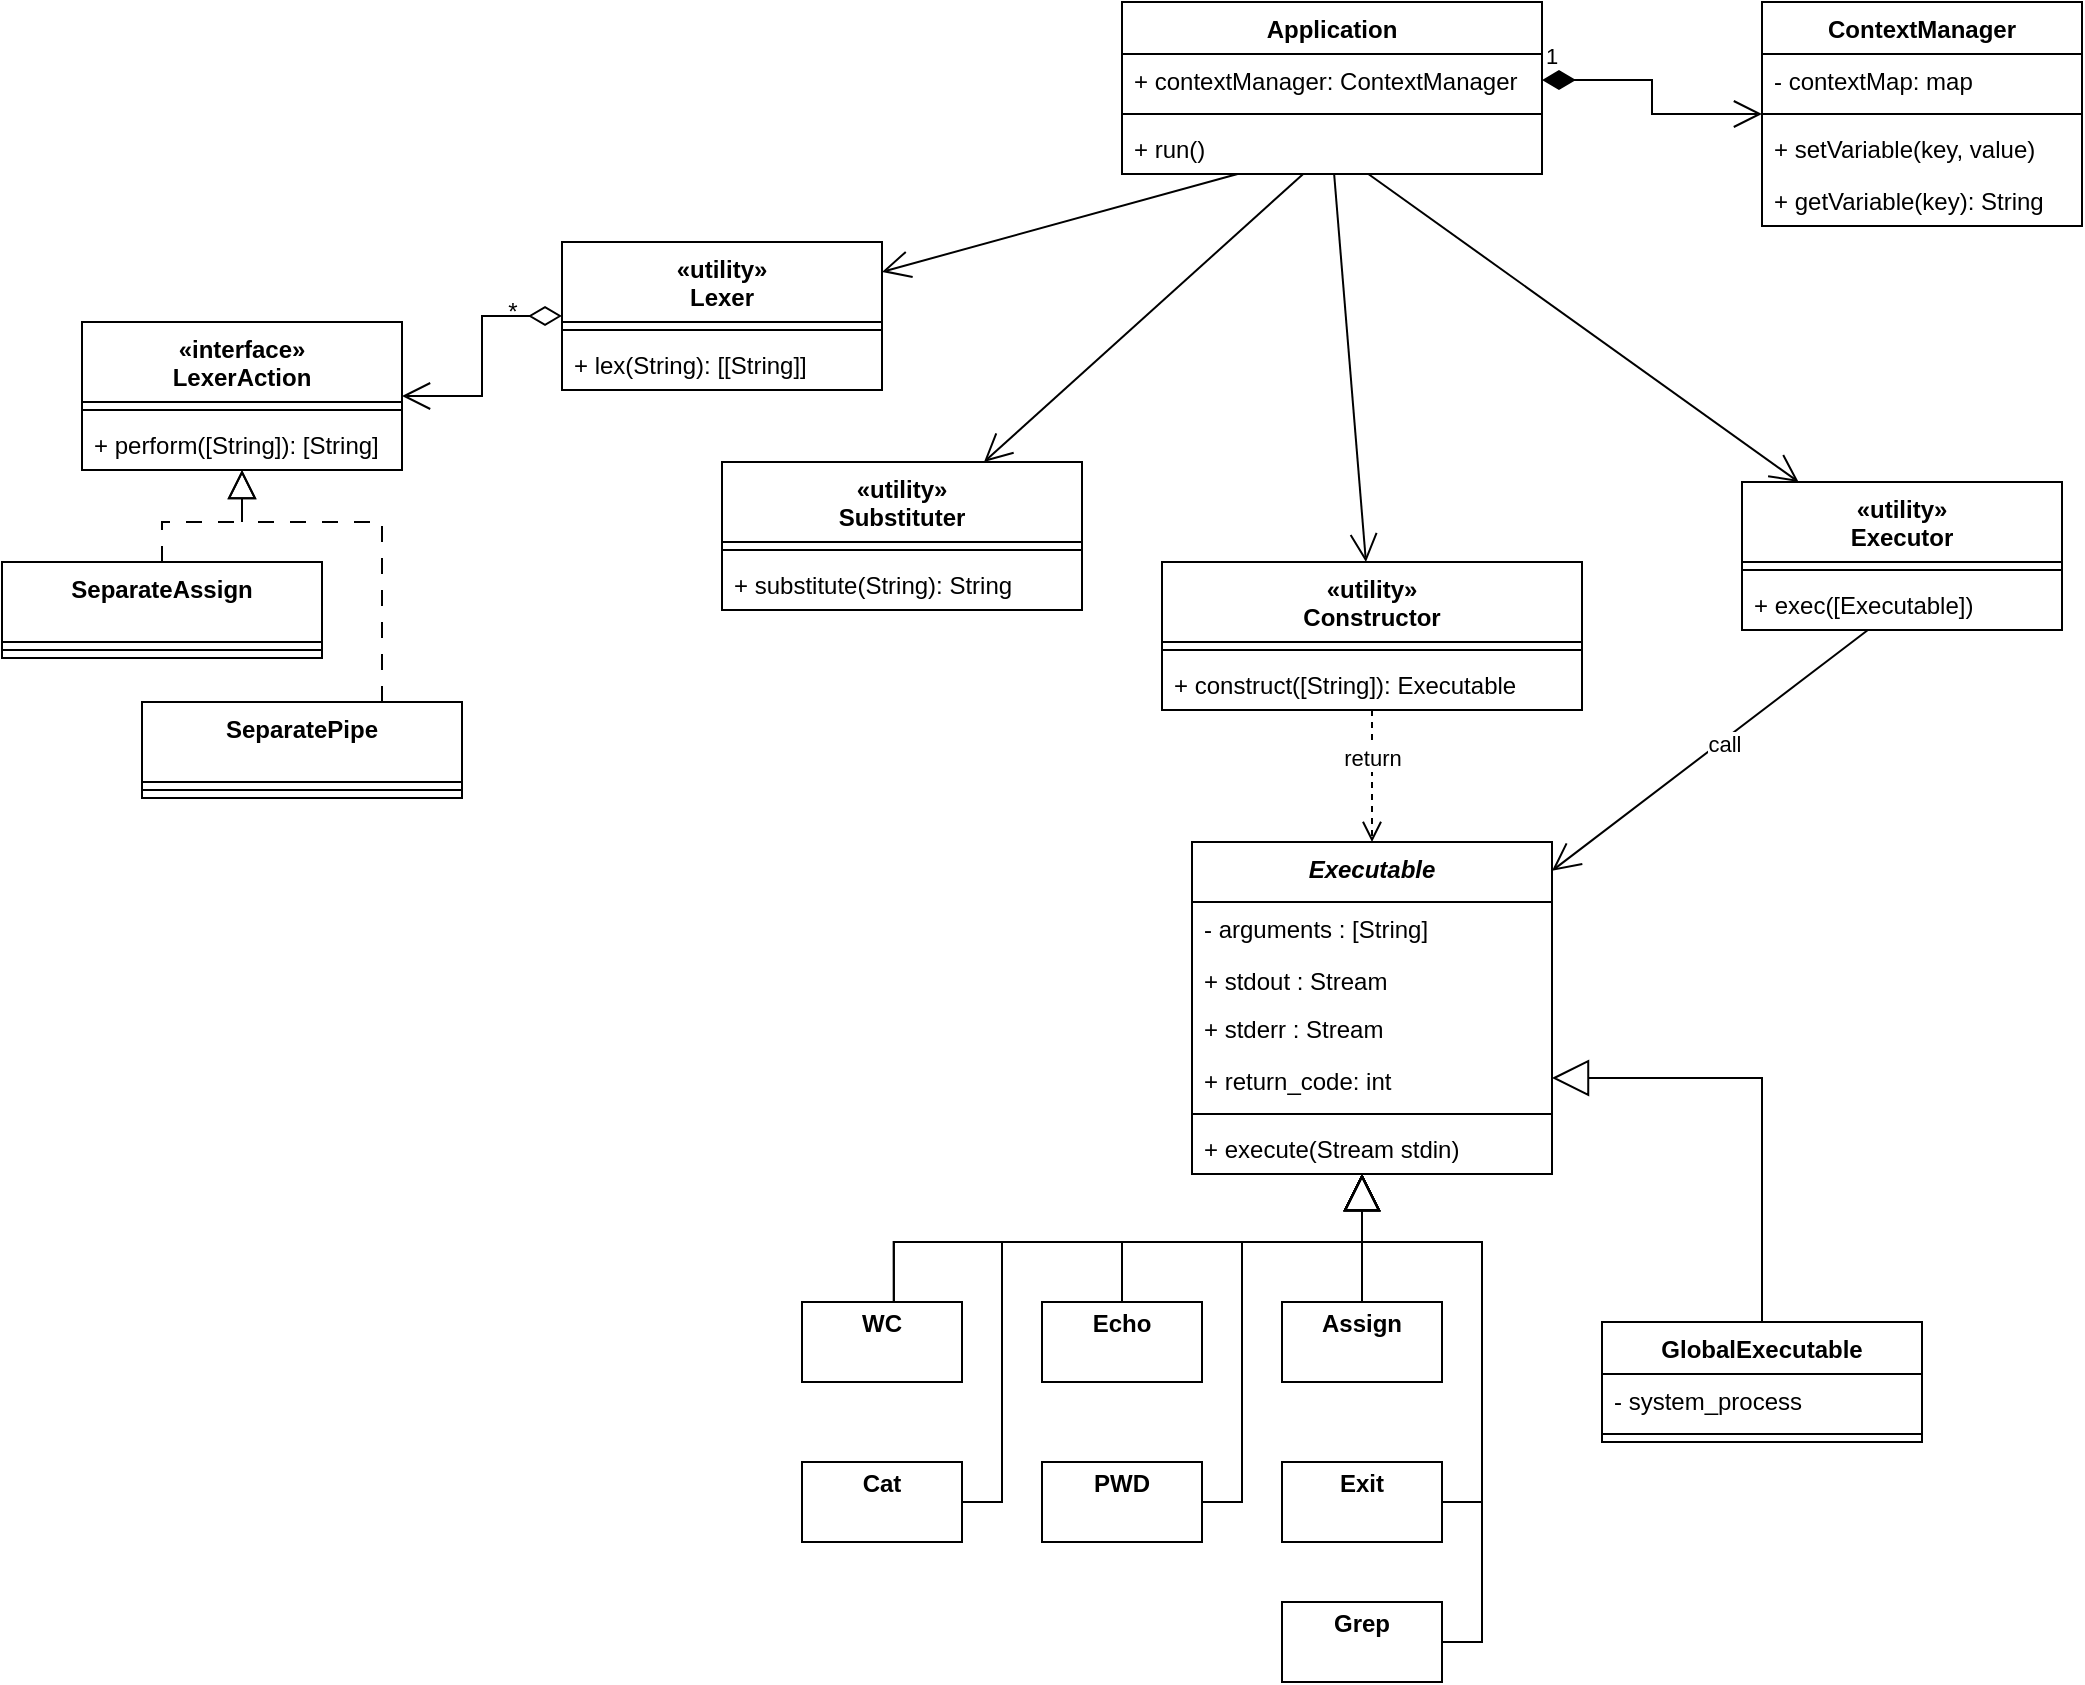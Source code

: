 <mxfile version="21.0.8" type="github">
  <diagram name="Page-1" id="c4acf3e9-155e-7222-9cf6-157b1a14988f">
    <mxGraphModel dx="1663" dy="1190" grid="1" gridSize="10" guides="1" tooltips="1" connect="1" arrows="1" fold="1" page="1" pageScale="1" pageWidth="850" pageHeight="1100" background="none" math="0" shadow="0">
      <root>
        <mxCell id="0" />
        <mxCell id="1" parent="0" />
        <mxCell id="Ps_EMhDIZoAq7-vSNueT-5" value="ContextManager" style="swimlane;fontStyle=1;align=center;verticalAlign=top;childLayout=stackLayout;horizontal=1;startSize=26;horizontalStack=0;resizeParent=1;resizeParentMax=0;resizeLast=0;collapsible=1;marginBottom=0;" parent="1" vertex="1">
          <mxGeometry x="640" y="120" width="160" height="112" as="geometry" />
        </mxCell>
        <mxCell id="Ps_EMhDIZoAq7-vSNueT-6" value="- contextMap: map" style="text;strokeColor=none;fillColor=none;align=left;verticalAlign=top;spacingLeft=4;spacingRight=4;overflow=hidden;rotatable=0;points=[[0,0.5],[1,0.5]];portConstraint=eastwest;" parent="Ps_EMhDIZoAq7-vSNueT-5" vertex="1">
          <mxGeometry y="26" width="160" height="26" as="geometry" />
        </mxCell>
        <mxCell id="Ps_EMhDIZoAq7-vSNueT-7" value="" style="line;strokeWidth=1;fillColor=none;align=left;verticalAlign=middle;spacingTop=-1;spacingLeft=3;spacingRight=3;rotatable=0;labelPosition=right;points=[];portConstraint=eastwest;strokeColor=inherit;" parent="Ps_EMhDIZoAq7-vSNueT-5" vertex="1">
          <mxGeometry y="52" width="160" height="8" as="geometry" />
        </mxCell>
        <mxCell id="Ps_EMhDIZoAq7-vSNueT-8" value="+ setVariable(key, value)" style="text;strokeColor=none;fillColor=none;align=left;verticalAlign=top;spacingLeft=4;spacingRight=4;overflow=hidden;rotatable=0;points=[[0,0.5],[1,0.5]];portConstraint=eastwest;" parent="Ps_EMhDIZoAq7-vSNueT-5" vertex="1">
          <mxGeometry y="60" width="160" height="26" as="geometry" />
        </mxCell>
        <mxCell id="Ps_EMhDIZoAq7-vSNueT-9" value="+ getVariable(key): String" style="text;strokeColor=none;fillColor=none;align=left;verticalAlign=top;spacingLeft=4;spacingRight=4;overflow=hidden;rotatable=0;points=[[0,0.5],[1,0.5]];portConstraint=eastwest;" parent="Ps_EMhDIZoAq7-vSNueT-5" vertex="1">
          <mxGeometry y="86" width="160" height="26" as="geometry" />
        </mxCell>
        <mxCell id="Ps_EMhDIZoAq7-vSNueT-10" value="Application" style="swimlane;fontStyle=1;align=center;verticalAlign=top;childLayout=stackLayout;horizontal=1;startSize=26;horizontalStack=0;resizeParent=1;resizeParentMax=0;resizeLast=0;collapsible=1;marginBottom=0;" parent="1" vertex="1">
          <mxGeometry x="320" y="120" width="210" height="86" as="geometry" />
        </mxCell>
        <mxCell id="Ps_EMhDIZoAq7-vSNueT-11" value="+ contextManager: ContextManager" style="text;strokeColor=none;fillColor=none;align=left;verticalAlign=top;spacingLeft=4;spacingRight=4;overflow=hidden;rotatable=0;points=[[0,0.5],[1,0.5]];portConstraint=eastwest;" parent="Ps_EMhDIZoAq7-vSNueT-10" vertex="1">
          <mxGeometry y="26" width="210" height="26" as="geometry" />
        </mxCell>
        <mxCell id="Ps_EMhDIZoAq7-vSNueT-12" value="" style="line;strokeWidth=1;fillColor=none;align=left;verticalAlign=middle;spacingTop=-1;spacingLeft=3;spacingRight=3;rotatable=0;labelPosition=right;points=[];portConstraint=eastwest;strokeColor=inherit;" parent="Ps_EMhDIZoAq7-vSNueT-10" vertex="1">
          <mxGeometry y="52" width="210" height="8" as="geometry" />
        </mxCell>
        <mxCell id="Ps_EMhDIZoAq7-vSNueT-13" value="+ run()" style="text;strokeColor=none;fillColor=none;align=left;verticalAlign=top;spacingLeft=4;spacingRight=4;overflow=hidden;rotatable=0;points=[[0,0.5],[1,0.5]];portConstraint=eastwest;" parent="Ps_EMhDIZoAq7-vSNueT-10" vertex="1">
          <mxGeometry y="60" width="210" height="26" as="geometry" />
        </mxCell>
        <mxCell id="Ps_EMhDIZoAq7-vSNueT-14" value="«utility»&#xa;Lexer" style="swimlane;fontStyle=1;align=center;verticalAlign=top;childLayout=stackLayout;horizontal=1;startSize=40;horizontalStack=0;resizeParent=1;resizeParentMax=0;resizeLast=0;collapsible=1;marginBottom=0;" parent="1" vertex="1">
          <mxGeometry x="40" y="240" width="160" height="74" as="geometry" />
        </mxCell>
        <mxCell id="Ps_EMhDIZoAq7-vSNueT-16" value="" style="line;strokeWidth=1;fillColor=none;align=left;verticalAlign=middle;spacingTop=-1;spacingLeft=3;spacingRight=3;rotatable=0;labelPosition=right;points=[];portConstraint=eastwest;strokeColor=inherit;" parent="Ps_EMhDIZoAq7-vSNueT-14" vertex="1">
          <mxGeometry y="40" width="160" height="8" as="geometry" />
        </mxCell>
        <mxCell id="Ps_EMhDIZoAq7-vSNueT-17" value="+ lex(String): [[String]]" style="text;strokeColor=none;fillColor=none;align=left;verticalAlign=top;spacingLeft=4;spacingRight=4;overflow=hidden;rotatable=0;points=[[0,0.5],[1,0.5]];portConstraint=eastwest;" parent="Ps_EMhDIZoAq7-vSNueT-14" vertex="1">
          <mxGeometry y="48" width="160" height="26" as="geometry" />
        </mxCell>
        <mxCell id="Ps_EMhDIZoAq7-vSNueT-18" value="«utility»&#xa;Substituter" style="swimlane;fontStyle=1;align=center;verticalAlign=top;childLayout=stackLayout;horizontal=1;startSize=40;horizontalStack=0;resizeParent=1;resizeParentMax=0;resizeLast=0;collapsible=1;marginBottom=0;" parent="1" vertex="1">
          <mxGeometry x="120" y="350" width="180" height="74" as="geometry" />
        </mxCell>
        <mxCell id="Ps_EMhDIZoAq7-vSNueT-20" value="" style="line;strokeWidth=1;fillColor=none;align=left;verticalAlign=middle;spacingTop=-1;spacingLeft=3;spacingRight=3;rotatable=0;labelPosition=right;points=[];portConstraint=eastwest;strokeColor=inherit;" parent="Ps_EMhDIZoAq7-vSNueT-18" vertex="1">
          <mxGeometry y="40" width="180" height="8" as="geometry" />
        </mxCell>
        <mxCell id="Ps_EMhDIZoAq7-vSNueT-21" value="+ substitute(String): String" style="text;strokeColor=none;fillColor=none;align=left;verticalAlign=top;spacingLeft=4;spacingRight=4;overflow=hidden;rotatable=0;points=[[0,0.5],[1,0.5]];portConstraint=eastwest;" parent="Ps_EMhDIZoAq7-vSNueT-18" vertex="1">
          <mxGeometry y="48" width="180" height="26" as="geometry" />
        </mxCell>
        <mxCell id="Ps_EMhDIZoAq7-vSNueT-22" value="«utility»&#xa;Constructor" style="swimlane;fontStyle=1;align=center;verticalAlign=top;childLayout=stackLayout;horizontal=1;startSize=40;horizontalStack=0;resizeParent=1;resizeParentMax=0;resizeLast=0;collapsible=1;marginBottom=0;" parent="1" vertex="1">
          <mxGeometry x="340" y="400" width="210" height="74" as="geometry" />
        </mxCell>
        <mxCell id="Ps_EMhDIZoAq7-vSNueT-24" value="" style="line;strokeWidth=1;fillColor=none;align=left;verticalAlign=middle;spacingTop=-1;spacingLeft=3;spacingRight=3;rotatable=0;labelPosition=right;points=[];portConstraint=eastwest;strokeColor=inherit;" parent="Ps_EMhDIZoAq7-vSNueT-22" vertex="1">
          <mxGeometry y="40" width="210" height="8" as="geometry" />
        </mxCell>
        <mxCell id="Ps_EMhDIZoAq7-vSNueT-25" value="+ construct([String]): Executable" style="text;strokeColor=none;fillColor=none;align=left;verticalAlign=top;spacingLeft=4;spacingRight=4;overflow=hidden;rotatable=0;points=[[0,0.5],[1,0.5]];portConstraint=eastwest;" parent="Ps_EMhDIZoAq7-vSNueT-22" vertex="1">
          <mxGeometry y="48" width="210" height="26" as="geometry" />
        </mxCell>
        <mxCell id="Ps_EMhDIZoAq7-vSNueT-26" value="Executable" style="swimlane;fontStyle=3;align=center;verticalAlign=top;childLayout=stackLayout;horizontal=1;startSize=30;horizontalStack=0;resizeParent=1;resizeParentMax=0;resizeLast=0;collapsible=1;marginBottom=0;" parent="1" vertex="1">
          <mxGeometry x="355" y="540" width="180" height="166" as="geometry" />
        </mxCell>
        <mxCell id="Ps_EMhDIZoAq7-vSNueT-32" value="- arguments : [String]" style="text;strokeColor=none;fillColor=none;align=left;verticalAlign=top;spacingLeft=4;spacingRight=4;overflow=hidden;rotatable=0;points=[[0,0.5],[1,0.5]];portConstraint=eastwest;" parent="Ps_EMhDIZoAq7-vSNueT-26" vertex="1">
          <mxGeometry y="30" width="180" height="26" as="geometry" />
        </mxCell>
        <mxCell id="j12_i2PCOQDTPFTEPJDZ-3" value="+ stdout : Stream" style="text;strokeColor=none;fillColor=none;align=left;verticalAlign=top;spacingLeft=4;spacingRight=4;overflow=hidden;rotatable=0;points=[[0,0.5],[1,0.5]];portConstraint=eastwest;" parent="Ps_EMhDIZoAq7-vSNueT-26" vertex="1">
          <mxGeometry y="56" width="180" height="24" as="geometry" />
        </mxCell>
        <mxCell id="UxiabnuLhHAD857Y_fqr-1" value="+ stderr : Stream" style="text;strokeColor=none;fillColor=none;align=left;verticalAlign=top;spacingLeft=4;spacingRight=4;overflow=hidden;rotatable=0;points=[[0,0.5],[1,0.5]];portConstraint=eastwest;" parent="Ps_EMhDIZoAq7-vSNueT-26" vertex="1">
          <mxGeometry y="80" width="180" height="26" as="geometry" />
        </mxCell>
        <mxCell id="j12_i2PCOQDTPFTEPJDZ-1" value="+ return_code: int" style="text;strokeColor=none;fillColor=none;align=left;verticalAlign=top;spacingLeft=4;spacingRight=4;overflow=hidden;rotatable=0;points=[[0,0.5],[1,0.5]];portConstraint=eastwest;" parent="Ps_EMhDIZoAq7-vSNueT-26" vertex="1">
          <mxGeometry y="106" width="180" height="26" as="geometry" />
        </mxCell>
        <mxCell id="Ps_EMhDIZoAq7-vSNueT-28" value="" style="line;strokeWidth=1;fillColor=none;align=left;verticalAlign=middle;spacingTop=-1;spacingLeft=3;spacingRight=3;rotatable=0;labelPosition=right;points=[];portConstraint=eastwest;strokeColor=inherit;" parent="Ps_EMhDIZoAq7-vSNueT-26" vertex="1">
          <mxGeometry y="132" width="180" height="8" as="geometry" />
        </mxCell>
        <mxCell id="Ps_EMhDIZoAq7-vSNueT-29" value="+ execute(Stream stdin)" style="text;strokeColor=none;fillColor=none;align=left;verticalAlign=top;spacingLeft=4;spacingRight=4;overflow=hidden;rotatable=0;points=[[0,0.5],[1,0.5]];portConstraint=eastwest;" parent="Ps_EMhDIZoAq7-vSNueT-26" vertex="1">
          <mxGeometry y="140" width="180" height="26" as="geometry" />
        </mxCell>
        <mxCell id="Ps_EMhDIZoAq7-vSNueT-36" value="&lt;p style=&quot;margin:0px;margin-top:4px;text-align:center;&quot;&gt;&lt;b&gt;WC&lt;/b&gt;&lt;/p&gt;" style="verticalAlign=top;align=left;overflow=fill;fontSize=12;fontFamily=Helvetica;html=1;" parent="1" vertex="1">
          <mxGeometry x="160" y="770" width="80" height="40" as="geometry" />
        </mxCell>
        <mxCell id="Ps_EMhDIZoAq7-vSNueT-37" value="&lt;p style=&quot;margin:0px;margin-top:4px;text-align:center;&quot;&gt;&lt;b&gt;Echo&lt;/b&gt;&lt;/p&gt;" style="verticalAlign=top;align=left;overflow=fill;fontSize=12;fontFamily=Helvetica;html=1;" parent="1" vertex="1">
          <mxGeometry x="280" y="770" width="80" height="40" as="geometry" />
        </mxCell>
        <mxCell id="Ps_EMhDIZoAq7-vSNueT-38" value="&lt;p style=&quot;margin:0px;margin-top:4px;text-align:center;&quot;&gt;&lt;b&gt;Cat&lt;/b&gt;&lt;/p&gt;" style="verticalAlign=top;align=left;overflow=fill;fontSize=12;fontFamily=Helvetica;html=1;" parent="1" vertex="1">
          <mxGeometry x="160" y="850" width="80" height="40" as="geometry" />
        </mxCell>
        <mxCell id="Ps_EMhDIZoAq7-vSNueT-39" value="&lt;p style=&quot;margin:0px;margin-top:4px;text-align:center;&quot;&gt;&lt;b&gt;PWD&lt;/b&gt;&lt;/p&gt;" style="verticalAlign=top;align=left;overflow=fill;fontSize=12;fontFamily=Helvetica;html=1;" parent="1" vertex="1">
          <mxGeometry x="280" y="850" width="80" height="40" as="geometry" />
        </mxCell>
        <mxCell id="Ps_EMhDIZoAq7-vSNueT-41" value="&lt;p style=&quot;margin:0px;margin-top:4px;text-align:center;&quot;&gt;&lt;b&gt;Exit&lt;/b&gt;&lt;/p&gt;" style="verticalAlign=top;align=left;overflow=fill;fontSize=12;fontFamily=Helvetica;html=1;" parent="1" vertex="1">
          <mxGeometry x="400" y="850" width="80" height="40" as="geometry" />
        </mxCell>
        <mxCell id="Ps_EMhDIZoAq7-vSNueT-42" value="&lt;p style=&quot;margin:0px;margin-top:4px;text-align:center;&quot;&gt;&lt;b&gt;Assign&lt;/b&gt;&lt;/p&gt;" style="verticalAlign=top;align=left;overflow=fill;fontSize=12;fontFamily=Helvetica;html=1;" parent="1" vertex="1">
          <mxGeometry x="400" y="770" width="80" height="40" as="geometry" />
        </mxCell>
        <mxCell id="Ps_EMhDIZoAq7-vSNueT-43" value="GlobalExecutable" style="swimlane;fontStyle=1;align=center;verticalAlign=top;childLayout=stackLayout;horizontal=1;startSize=26;horizontalStack=0;resizeParent=1;resizeParentMax=0;resizeLast=0;collapsible=1;marginBottom=0;" parent="1" vertex="1">
          <mxGeometry x="560" y="780" width="160" height="60" as="geometry" />
        </mxCell>
        <mxCell id="Ps_EMhDIZoAq7-vSNueT-44" value="- system_process" style="text;strokeColor=none;fillColor=none;align=left;verticalAlign=top;spacingLeft=4;spacingRight=4;overflow=hidden;rotatable=0;points=[[0,0.5],[1,0.5]];portConstraint=eastwest;" parent="Ps_EMhDIZoAq7-vSNueT-43" vertex="1">
          <mxGeometry y="26" width="160" height="26" as="geometry" />
        </mxCell>
        <mxCell id="Ps_EMhDIZoAq7-vSNueT-45" value="" style="line;strokeWidth=1;fillColor=none;align=left;verticalAlign=middle;spacingTop=-1;spacingLeft=3;spacingRight=3;rotatable=0;labelPosition=right;points=[];portConstraint=eastwest;strokeColor=inherit;" parent="Ps_EMhDIZoAq7-vSNueT-43" vertex="1">
          <mxGeometry y="52" width="160" height="8" as="geometry" />
        </mxCell>
        <mxCell id="Ps_EMhDIZoAq7-vSNueT-53" value="" style="endArrow=block;endSize=16;endFill=0;html=1;strokeColor=default;exitX=0.574;exitY=-0.003;exitDx=0;exitDy=0;exitPerimeter=0;rounded=0;edgeStyle=orthogonalEdgeStyle;" parent="1" source="Ps_EMhDIZoAq7-vSNueT-36" target="Ps_EMhDIZoAq7-vSNueT-26" edge="1">
          <mxGeometry width="160" relative="1" as="geometry">
            <mxPoint x="190" y="780" as="sourcePoint" />
            <mxPoint x="350" y="780" as="targetPoint" />
            <Array as="points">
              <mxPoint x="206" y="740" />
              <mxPoint x="440" y="740" />
            </Array>
          </mxGeometry>
        </mxCell>
        <mxCell id="Ps_EMhDIZoAq7-vSNueT-54" value="" style="endArrow=block;endSize=16;endFill=0;html=1;strokeColor=default;rounded=0;edgeStyle=orthogonalEdgeStyle;" parent="1" source="Ps_EMhDIZoAq7-vSNueT-38" target="Ps_EMhDIZoAq7-vSNueT-26" edge="1">
          <mxGeometry width="160" relative="1" as="geometry">
            <mxPoint x="216" y="780" as="sourcePoint" />
            <mxPoint x="450" y="730" as="targetPoint" />
            <Array as="points">
              <mxPoint x="260" y="870" />
              <mxPoint x="260" y="740" />
              <mxPoint x="440" y="740" />
            </Array>
          </mxGeometry>
        </mxCell>
        <mxCell id="Ps_EMhDIZoAq7-vSNueT-55" value="" style="endArrow=block;endSize=16;endFill=0;html=1;strokeColor=default;rounded=0;edgeStyle=orthogonalEdgeStyle;" parent="1" source="Ps_EMhDIZoAq7-vSNueT-37" target="Ps_EMhDIZoAq7-vSNueT-26" edge="1">
          <mxGeometry width="160" relative="1" as="geometry">
            <mxPoint x="226" y="790" as="sourcePoint" />
            <mxPoint x="380" y="744" as="targetPoint" />
            <Array as="points">
              <mxPoint x="320" y="740" />
              <mxPoint x="440" y="740" />
            </Array>
          </mxGeometry>
        </mxCell>
        <mxCell id="Ps_EMhDIZoAq7-vSNueT-56" value="" style="endArrow=block;endSize=16;endFill=0;html=1;strokeColor=default;rounded=0;edgeStyle=orthogonalEdgeStyle;" parent="1" source="Ps_EMhDIZoAq7-vSNueT-39" target="Ps_EMhDIZoAq7-vSNueT-26" edge="1">
          <mxGeometry width="160" relative="1" as="geometry">
            <mxPoint x="236" y="800" as="sourcePoint" />
            <mxPoint x="390" y="754" as="targetPoint" />
            <Array as="points">
              <mxPoint x="380" y="870" />
              <mxPoint x="380" y="740" />
              <mxPoint x="440" y="740" />
            </Array>
          </mxGeometry>
        </mxCell>
        <mxCell id="Ps_EMhDIZoAq7-vSNueT-57" value="" style="endArrow=block;endSize=16;endFill=0;html=1;strokeColor=default;rounded=0;edgeStyle=orthogonalEdgeStyle;" parent="1" source="Ps_EMhDIZoAq7-vSNueT-42" target="Ps_EMhDIZoAq7-vSNueT-26" edge="1">
          <mxGeometry width="160" relative="1" as="geometry">
            <mxPoint x="246" y="810" as="sourcePoint" />
            <mxPoint x="400" y="764" as="targetPoint" />
            <Array as="points">
              <mxPoint x="440" y="730" />
              <mxPoint x="440" y="730" />
            </Array>
          </mxGeometry>
        </mxCell>
        <mxCell id="Ps_EMhDIZoAq7-vSNueT-58" value="" style="endArrow=block;endSize=16;endFill=0;html=1;strokeColor=default;rounded=0;edgeStyle=orthogonalEdgeStyle;" parent="1" source="Ps_EMhDIZoAq7-vSNueT-41" target="Ps_EMhDIZoAq7-vSNueT-26" edge="1">
          <mxGeometry width="160" relative="1" as="geometry">
            <mxPoint x="256" y="820" as="sourcePoint" />
            <mxPoint x="410" y="774" as="targetPoint" />
            <Array as="points">
              <mxPoint x="500" y="870" />
              <mxPoint x="500" y="740" />
              <mxPoint x="440" y="740" />
            </Array>
          </mxGeometry>
        </mxCell>
        <mxCell id="Ps_EMhDIZoAq7-vSNueT-59" value="" style="endArrow=block;endSize=16;endFill=0;html=1;strokeColor=default;rounded=0;edgeStyle=orthogonalEdgeStyle;" parent="1" source="Ps_EMhDIZoAq7-vSNueT-43" target="Ps_EMhDIZoAq7-vSNueT-26" edge="1">
          <mxGeometry width="160" relative="1" as="geometry">
            <mxPoint x="266" y="830" as="sourcePoint" />
            <mxPoint x="420" y="784" as="targetPoint" />
            <Array as="points">
              <mxPoint x="640" y="658" />
            </Array>
          </mxGeometry>
        </mxCell>
        <mxCell id="UxiabnuLhHAD857Y_fqr-2" value="«utility»&#xa;Executor" style="swimlane;fontStyle=1;align=center;verticalAlign=top;childLayout=stackLayout;horizontal=1;startSize=40;horizontalStack=0;resizeParent=1;resizeParentMax=0;resizeLast=0;collapsible=1;marginBottom=0;" parent="1" vertex="1">
          <mxGeometry x="630" y="360" width="160" height="74" as="geometry" />
        </mxCell>
        <mxCell id="UxiabnuLhHAD857Y_fqr-4" value="" style="line;strokeWidth=1;fillColor=none;align=left;verticalAlign=middle;spacingTop=-1;spacingLeft=3;spacingRight=3;rotatable=0;labelPosition=right;points=[];portConstraint=eastwest;strokeColor=inherit;" parent="UxiabnuLhHAD857Y_fqr-2" vertex="1">
          <mxGeometry y="40" width="160" height="8" as="geometry" />
        </mxCell>
        <mxCell id="UxiabnuLhHAD857Y_fqr-5" value="+ exec([Executable])" style="text;strokeColor=none;fillColor=none;align=left;verticalAlign=top;spacingLeft=4;spacingRight=4;overflow=hidden;rotatable=0;points=[[0,0.5],[1,0.5]];portConstraint=eastwest;" parent="UxiabnuLhHAD857Y_fqr-2" vertex="1">
          <mxGeometry y="48" width="160" height="26" as="geometry" />
        </mxCell>
        <mxCell id="UxiabnuLhHAD857Y_fqr-8" value="" style="endArrow=open;endFill=1;endSize=12;html=1;rounded=0;" parent="1" source="Ps_EMhDIZoAq7-vSNueT-13" target="Ps_EMhDIZoAq7-vSNueT-14" edge="1">
          <mxGeometry width="160" relative="1" as="geometry">
            <mxPoint x="330" y="420" as="sourcePoint" />
            <mxPoint x="490" y="420" as="targetPoint" />
          </mxGeometry>
        </mxCell>
        <mxCell id="UxiabnuLhHAD857Y_fqr-9" value="" style="endArrow=open;endFill=1;endSize=12;html=1;rounded=0;" parent="1" source="Ps_EMhDIZoAq7-vSNueT-13" target="UxiabnuLhHAD857Y_fqr-2" edge="1">
          <mxGeometry width="160" relative="1" as="geometry">
            <mxPoint x="330" y="215" as="sourcePoint" />
            <mxPoint x="244" y="250" as="targetPoint" />
          </mxGeometry>
        </mxCell>
        <mxCell id="UxiabnuLhHAD857Y_fqr-10" value="" style="endArrow=open;endFill=1;endSize=12;html=1;rounded=0;" parent="1" source="Ps_EMhDIZoAq7-vSNueT-13" target="Ps_EMhDIZoAq7-vSNueT-22" edge="1">
          <mxGeometry width="160" relative="1" as="geometry">
            <mxPoint x="432" y="216" as="sourcePoint" />
            <mxPoint x="422" y="330" as="targetPoint" />
          </mxGeometry>
        </mxCell>
        <mxCell id="UxiabnuLhHAD857Y_fqr-11" value="1" style="endArrow=open;html=1;endSize=12;startArrow=diamondThin;startSize=14;startFill=1;edgeStyle=orthogonalEdgeStyle;align=left;verticalAlign=bottom;rounded=0;exitX=1;exitY=0.5;exitDx=0;exitDy=0;" parent="1" source="Ps_EMhDIZoAq7-vSNueT-11" target="Ps_EMhDIZoAq7-vSNueT-5" edge="1">
          <mxGeometry x="-1" y="3" relative="1" as="geometry">
            <mxPoint x="330" y="420" as="sourcePoint" />
            <mxPoint x="490" y="420" as="targetPoint" />
          </mxGeometry>
        </mxCell>
        <mxCell id="UxiabnuLhHAD857Y_fqr-12" value="" style="endArrow=open;endFill=1;endSize=12;html=1;rounded=0;" parent="1" source="Ps_EMhDIZoAq7-vSNueT-13" target="Ps_EMhDIZoAq7-vSNueT-18" edge="1">
          <mxGeometry width="160" relative="1" as="geometry">
            <mxPoint x="449" y="216" as="sourcePoint" />
            <mxPoint x="658" y="410" as="targetPoint" />
          </mxGeometry>
        </mxCell>
        <mxCell id="UxiabnuLhHAD857Y_fqr-13" value="return" style="html=1;verticalAlign=bottom;endArrow=open;dashed=1;endSize=8;edgeStyle=elbowEdgeStyle;elbow=vertical;curved=0;rounded=0;" parent="1" source="Ps_EMhDIZoAq7-vSNueT-25" target="Ps_EMhDIZoAq7-vSNueT-26" edge="1">
          <mxGeometry relative="1" as="geometry">
            <mxPoint x="450" y="390" as="sourcePoint" />
            <mxPoint x="370" y="390" as="targetPoint" />
          </mxGeometry>
        </mxCell>
        <mxCell id="UxiabnuLhHAD857Y_fqr-14" value="" style="endArrow=open;endFill=1;endSize=12;html=1;rounded=0;" parent="1" source="UxiabnuLhHAD857Y_fqr-5" target="Ps_EMhDIZoAq7-vSNueT-26" edge="1">
          <mxGeometry width="160" relative="1" as="geometry">
            <mxPoint x="449" y="216" as="sourcePoint" />
            <mxPoint x="658" y="410" as="targetPoint" />
          </mxGeometry>
        </mxCell>
        <mxCell id="oLGFi5Bt2kVoAcSP6h3x-18" value="call" style="edgeLabel;html=1;align=center;verticalAlign=middle;resizable=0;points=[];" vertex="1" connectable="0" parent="UxiabnuLhHAD857Y_fqr-14">
          <mxGeometry x="-0.072" y="1" relative="1" as="geometry">
            <mxPoint as="offset" />
          </mxGeometry>
        </mxCell>
        <mxCell id="UxiabnuLhHAD857Y_fqr-17" value="" style="endArrow=block;endSize=16;endFill=0;html=1;strokeColor=default;exitX=0.574;exitY=-0.003;exitDx=0;exitDy=0;exitPerimeter=0;rounded=0;edgeStyle=orthogonalEdgeStyle;" parent="1" source="Ps_EMhDIZoAq7-vSNueT-36" target="Ps_EMhDIZoAq7-vSNueT-26" edge="1">
          <mxGeometry width="160" relative="1" as="geometry">
            <mxPoint x="206" y="770" as="sourcePoint" />
            <mxPoint x="440" y="716" as="targetPoint" />
            <Array as="points">
              <mxPoint x="206" y="740" />
              <mxPoint x="440" y="740" />
            </Array>
          </mxGeometry>
        </mxCell>
        <mxCell id="UxiabnuLhHAD857Y_fqr-19" value="" style="endArrow=block;endSize=16;endFill=0;html=1;strokeColor=default;rounded=0;edgeStyle=orthogonalEdgeStyle;" parent="1" source="Ps_EMhDIZoAq7-vSNueT-37" target="Ps_EMhDIZoAq7-vSNueT-26" edge="1">
          <mxGeometry width="160" relative="1" as="geometry">
            <mxPoint x="320" y="770" as="sourcePoint" />
            <mxPoint x="440" y="716" as="targetPoint" />
            <Array as="points">
              <mxPoint x="320" y="740" />
              <mxPoint x="440" y="740" />
            </Array>
          </mxGeometry>
        </mxCell>
        <mxCell id="oLGFi5Bt2kVoAcSP6h3x-3" value="«interface»&#xa;LexerAction" style="swimlane;fontStyle=1;align=center;verticalAlign=top;childLayout=stackLayout;horizontal=1;startSize=40;horizontalStack=0;resizeParent=1;resizeParentMax=0;resizeLast=0;collapsible=1;marginBottom=0;" vertex="1" parent="1">
          <mxGeometry x="-200" y="280" width="160" height="74" as="geometry" />
        </mxCell>
        <mxCell id="oLGFi5Bt2kVoAcSP6h3x-4" value="" style="line;strokeWidth=1;fillColor=none;align=left;verticalAlign=middle;spacingTop=-1;spacingLeft=3;spacingRight=3;rotatable=0;labelPosition=right;points=[];portConstraint=eastwest;strokeColor=inherit;" vertex="1" parent="oLGFi5Bt2kVoAcSP6h3x-3">
          <mxGeometry y="40" width="160" height="8" as="geometry" />
        </mxCell>
        <mxCell id="oLGFi5Bt2kVoAcSP6h3x-5" value="+ perform([String]): [String]" style="text;strokeColor=none;fillColor=none;align=left;verticalAlign=top;spacingLeft=4;spacingRight=4;overflow=hidden;rotatable=0;points=[[0,0.5],[1,0.5]];portConstraint=eastwest;" vertex="1" parent="oLGFi5Bt2kVoAcSP6h3x-3">
          <mxGeometry y="48" width="160" height="26" as="geometry" />
        </mxCell>
        <mxCell id="oLGFi5Bt2kVoAcSP6h3x-7" value="" style="endArrow=open;html=1;endSize=12;startArrow=diamondThin;startSize=14;startFill=0;edgeStyle=orthogonalEdgeStyle;align=left;verticalAlign=bottom;rounded=0;" edge="1" parent="1" source="Ps_EMhDIZoAq7-vSNueT-14" target="oLGFi5Bt2kVoAcSP6h3x-3">
          <mxGeometry x="-1" y="3" relative="1" as="geometry">
            <mxPoint x="20" y="270" as="sourcePoint" />
            <mxPoint x="30" y="223" as="targetPoint" />
          </mxGeometry>
        </mxCell>
        <mxCell id="oLGFi5Bt2kVoAcSP6h3x-15" style="edgeStyle=orthogonalEdgeStyle;rounded=0;orthogonalLoop=1;jettySize=auto;html=1;endArrow=block;endFill=0;startSize=6;endSize=12;dashed=1;dashPattern=8 8;" edge="1" parent="1" source="oLGFi5Bt2kVoAcSP6h3x-10" target="oLGFi5Bt2kVoAcSP6h3x-3">
          <mxGeometry relative="1" as="geometry" />
        </mxCell>
        <mxCell id="oLGFi5Bt2kVoAcSP6h3x-10" value="SeparateAssign" style="swimlane;fontStyle=1;align=center;verticalAlign=top;childLayout=stackLayout;horizontal=1;startSize=40;horizontalStack=0;resizeParent=1;resizeParentMax=0;resizeLast=0;collapsible=1;marginBottom=0;" vertex="1" parent="1">
          <mxGeometry x="-240" y="400" width="160" height="48" as="geometry" />
        </mxCell>
        <mxCell id="oLGFi5Bt2kVoAcSP6h3x-11" value="" style="line;strokeWidth=1;fillColor=none;align=left;verticalAlign=middle;spacingTop=-1;spacingLeft=3;spacingRight=3;rotatable=0;labelPosition=right;points=[];portConstraint=eastwest;strokeColor=inherit;" vertex="1" parent="oLGFi5Bt2kVoAcSP6h3x-10">
          <mxGeometry y="40" width="160" height="8" as="geometry" />
        </mxCell>
        <mxCell id="oLGFi5Bt2kVoAcSP6h3x-13" value="SeparatePipe" style="swimlane;fontStyle=1;align=center;verticalAlign=top;childLayout=stackLayout;horizontal=1;startSize=40;horizontalStack=0;resizeParent=1;resizeParentMax=0;resizeLast=0;collapsible=1;marginBottom=0;" vertex="1" parent="1">
          <mxGeometry x="-170" y="470" width="160" height="48" as="geometry" />
        </mxCell>
        <mxCell id="oLGFi5Bt2kVoAcSP6h3x-14" value="" style="line;strokeWidth=1;fillColor=none;align=left;verticalAlign=middle;spacingTop=-1;spacingLeft=3;spacingRight=3;rotatable=0;labelPosition=right;points=[];portConstraint=eastwest;strokeColor=inherit;" vertex="1" parent="oLGFi5Bt2kVoAcSP6h3x-13">
          <mxGeometry y="40" width="160" height="8" as="geometry" />
        </mxCell>
        <mxCell id="oLGFi5Bt2kVoAcSP6h3x-16" style="edgeStyle=orthogonalEdgeStyle;rounded=0;orthogonalLoop=1;jettySize=auto;html=1;endArrow=block;endFill=0;startSize=6;endSize=12;dashed=1;dashPattern=8 8;" edge="1" parent="1" source="oLGFi5Bt2kVoAcSP6h3x-13" target="oLGFi5Bt2kVoAcSP6h3x-3">
          <mxGeometry relative="1" as="geometry">
            <mxPoint x="-150" y="410" as="sourcePoint" />
            <mxPoint x="-110" y="364" as="targetPoint" />
            <Array as="points">
              <mxPoint x="-50" y="380" />
              <mxPoint x="-120" y="380" />
            </Array>
          </mxGeometry>
        </mxCell>
        <mxCell id="oLGFi5Bt2kVoAcSP6h3x-17" value="*" style="text;html=1;align=center;verticalAlign=middle;resizable=0;points=[];autosize=1;strokeColor=none;fillColor=none;" vertex="1" parent="1">
          <mxGeometry y="260" width="30" height="30" as="geometry" />
        </mxCell>
        <mxCell id="oLGFi5Bt2kVoAcSP6h3x-19" value="&lt;p style=&quot;margin:0px;margin-top:4px;text-align:center;&quot;&gt;&lt;b&gt;Grep&lt;/b&gt;&lt;/p&gt;" style="verticalAlign=top;align=left;overflow=fill;fontSize=12;fontFamily=Helvetica;html=1;" vertex="1" parent="1">
          <mxGeometry x="400" y="920" width="80" height="40" as="geometry" />
        </mxCell>
        <mxCell id="oLGFi5Bt2kVoAcSP6h3x-20" value="" style="endArrow=block;endSize=16;endFill=0;html=1;strokeColor=default;rounded=0;edgeStyle=orthogonalEdgeStyle;" edge="1" parent="1" source="oLGFi5Bt2kVoAcSP6h3x-19" target="Ps_EMhDIZoAq7-vSNueT-26">
          <mxGeometry width="160" relative="1" as="geometry">
            <mxPoint x="490" y="880" as="sourcePoint" />
            <mxPoint x="450" y="716" as="targetPoint" />
            <Array as="points">
              <mxPoint x="500" y="940" />
              <mxPoint x="500" y="740" />
              <mxPoint x="440" y="740" />
            </Array>
          </mxGeometry>
        </mxCell>
      </root>
    </mxGraphModel>
  </diagram>
</mxfile>
